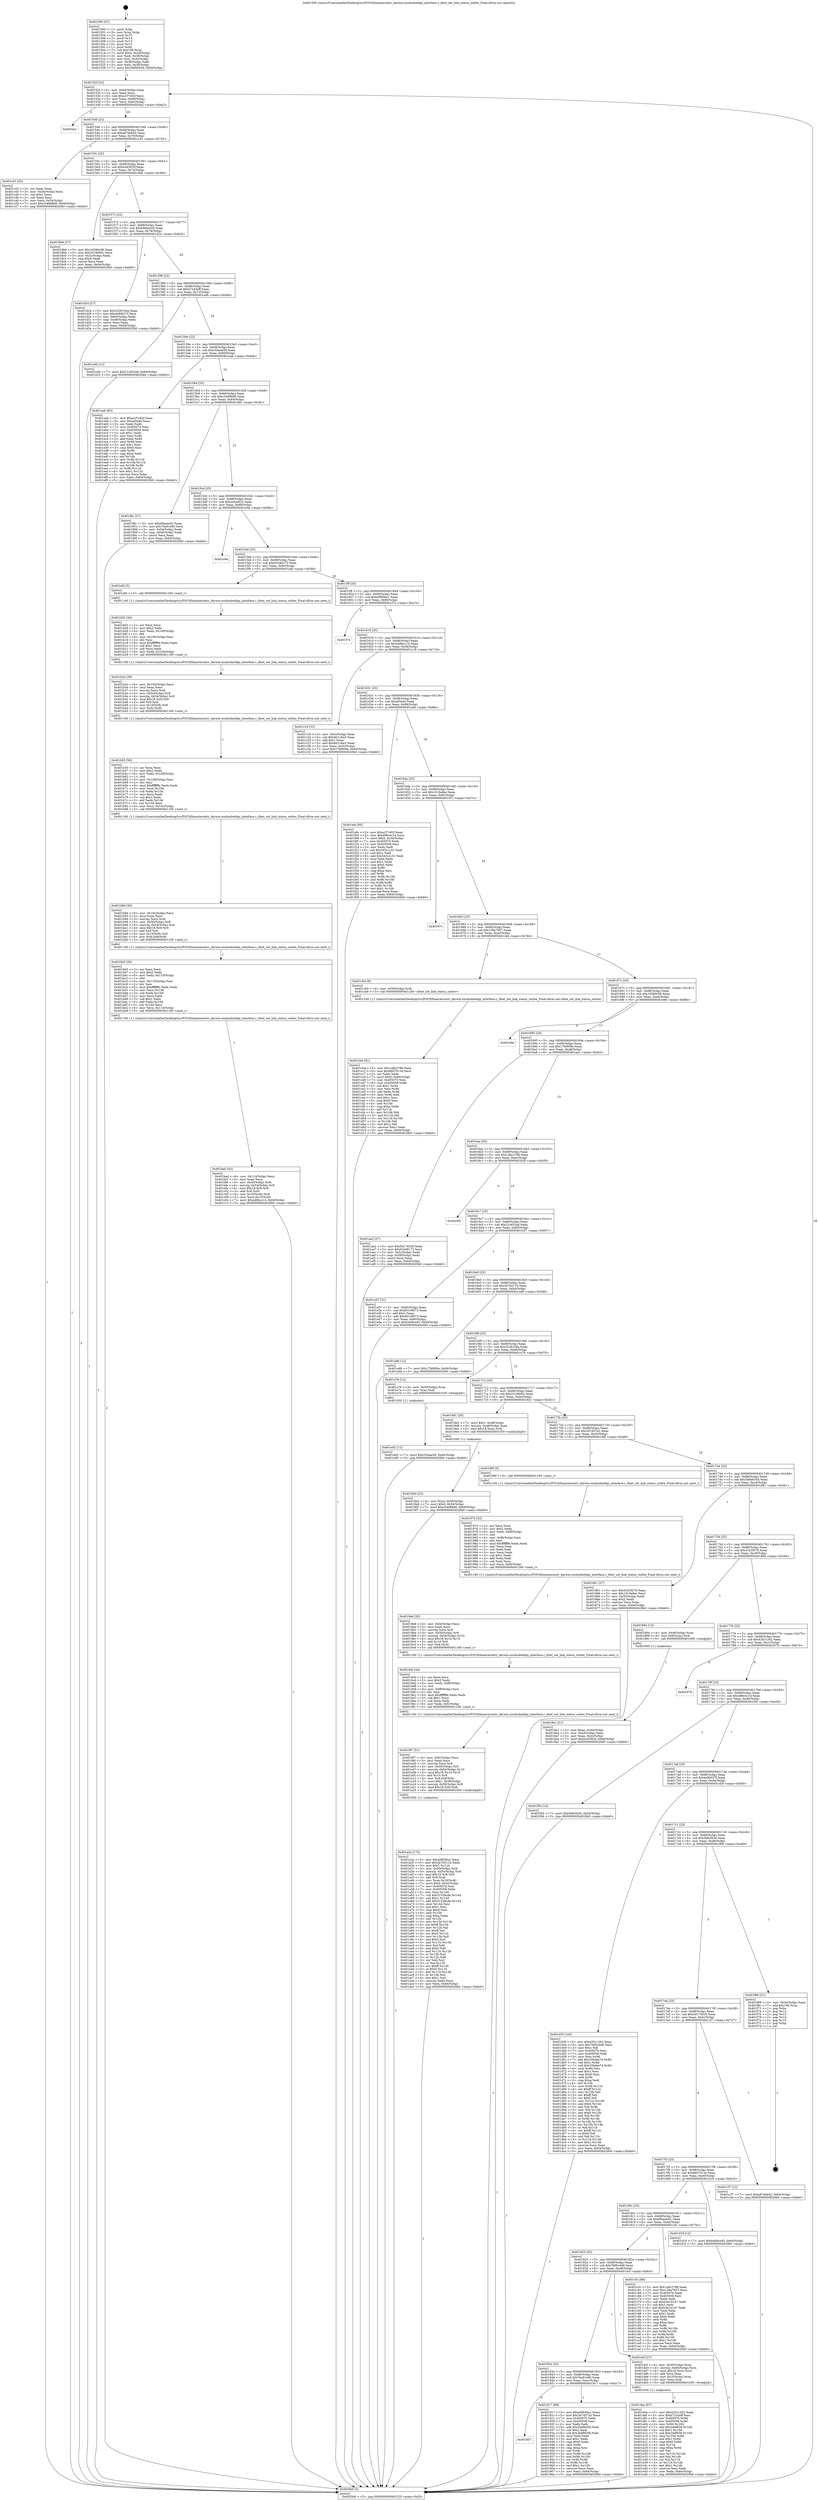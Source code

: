 digraph "0x401500" {
  label = "0x401500 (/mnt/c/Users/mathe/Desktop/tcc/POCII/binaries/extr_darwin-xnubsdnetkpi_interface.c_ifnet_set_link_status_outbw_Final-ollvm.out::main(0))"
  labelloc = "t"
  node[shape=record]

  Entry [label="",width=0.3,height=0.3,shape=circle,fillcolor=black,style=filled]
  "0x40152f" [label="{
     0x40152f [23]\l
     | [instrs]\l
     &nbsp;&nbsp;0x40152f \<+3\>: mov -0x64(%rbp),%eax\l
     &nbsp;&nbsp;0x401532 \<+2\>: mov %eax,%ecx\l
     &nbsp;&nbsp;0x401534 \<+6\>: sub $0xa1f7c92f,%ecx\l
     &nbsp;&nbsp;0x40153a \<+3\>: mov %eax,-0x68(%rbp)\l
     &nbsp;&nbsp;0x40153d \<+3\>: mov %ecx,-0x6c(%rbp)\l
     &nbsp;&nbsp;0x401540 \<+6\>: je 00000000004020a2 \<main+0xba2\>\l
  }"]
  "0x4020a2" [label="{
     0x4020a2\l
  }", style=dashed]
  "0x401546" [label="{
     0x401546 [22]\l
     | [instrs]\l
     &nbsp;&nbsp;0x401546 \<+5\>: jmp 000000000040154b \<main+0x4b\>\l
     &nbsp;&nbsp;0x40154b \<+3\>: mov -0x68(%rbp),%eax\l
     &nbsp;&nbsp;0x40154e \<+5\>: sub $0xa87ebb42,%eax\l
     &nbsp;&nbsp;0x401553 \<+3\>: mov %eax,-0x70(%rbp)\l
     &nbsp;&nbsp;0x401556 \<+6\>: je 0000000000401c43 \<main+0x743\>\l
  }"]
  Exit [label="",width=0.3,height=0.3,shape=circle,fillcolor=black,style=filled,peripheries=2]
  "0x401c43" [label="{
     0x401c43 [25]\l
     | [instrs]\l
     &nbsp;&nbsp;0x401c43 \<+2\>: xor %eax,%eax\l
     &nbsp;&nbsp;0x401c45 \<+3\>: mov -0x54(%rbp),%ecx\l
     &nbsp;&nbsp;0x401c48 \<+3\>: sub $0x1,%eax\l
     &nbsp;&nbsp;0x401c4b \<+2\>: sub %eax,%ecx\l
     &nbsp;&nbsp;0x401c4d \<+3\>: mov %ecx,-0x54(%rbp)\l
     &nbsp;&nbsp;0x401c50 \<+7\>: movl $0xc54688d9,-0x64(%rbp)\l
     &nbsp;&nbsp;0x401c57 \<+5\>: jmp 00000000004020b0 \<main+0xbb0\>\l
  }"]
  "0x40155c" [label="{
     0x40155c [22]\l
     | [instrs]\l
     &nbsp;&nbsp;0x40155c \<+5\>: jmp 0000000000401561 \<main+0x61\>\l
     &nbsp;&nbsp;0x401561 \<+3\>: mov -0x68(%rbp),%eax\l
     &nbsp;&nbsp;0x401564 \<+5\>: sub $0xb3d3f52f,%eax\l
     &nbsp;&nbsp;0x401569 \<+3\>: mov %eax,-0x74(%rbp)\l
     &nbsp;&nbsp;0x40156c \<+6\>: je 00000000004018b6 \<main+0x3b6\>\l
  }"]
  "0x401e82" [label="{
     0x401e82 [12]\l
     | [instrs]\l
     &nbsp;&nbsp;0x401e82 \<+7\>: movl $0xc53eae59,-0x64(%rbp)\l
     &nbsp;&nbsp;0x401e89 \<+5\>: jmp 00000000004020b0 \<main+0xbb0\>\l
  }"]
  "0x4018b6" [label="{
     0x4018b6 [27]\l
     | [instrs]\l
     &nbsp;&nbsp;0x4018b6 \<+5\>: mov $0x16590c08,%eax\l
     &nbsp;&nbsp;0x4018bb \<+5\>: mov $0x3318605c,%ecx\l
     &nbsp;&nbsp;0x4018c0 \<+3\>: mov -0x2c(%rbp),%edx\l
     &nbsp;&nbsp;0x4018c3 \<+3\>: cmp $0x0,%edx\l
     &nbsp;&nbsp;0x4018c6 \<+3\>: cmove %ecx,%eax\l
     &nbsp;&nbsp;0x4018c9 \<+3\>: mov %eax,-0x64(%rbp)\l
     &nbsp;&nbsp;0x4018cc \<+5\>: jmp 00000000004020b0 \<main+0xbb0\>\l
  }"]
  "0x401572" [label="{
     0x401572 [22]\l
     | [instrs]\l
     &nbsp;&nbsp;0x401572 \<+5\>: jmp 0000000000401577 \<main+0x77\>\l
     &nbsp;&nbsp;0x401577 \<+3\>: mov -0x68(%rbp),%eax\l
     &nbsp;&nbsp;0x40157a \<+5\>: sub $0xb4b9ce45,%eax\l
     &nbsp;&nbsp;0x40157f \<+3\>: mov %eax,-0x78(%rbp)\l
     &nbsp;&nbsp;0x401582 \<+6\>: je 0000000000401d24 \<main+0x824\>\l
  }"]
  "0x401dea" [label="{
     0x401dea [97]\l
     | [instrs]\l
     &nbsp;&nbsp;0x401dea \<+5\>: mov $0x435c1262,%edx\l
     &nbsp;&nbsp;0x401def \<+5\>: mov $0xb7243eff,%esi\l
     &nbsp;&nbsp;0x401df4 \<+8\>: mov 0x405070,%r8d\l
     &nbsp;&nbsp;0x401dfc \<+8\>: mov 0x405058,%r9d\l
     &nbsp;&nbsp;0x401e04 \<+3\>: mov %r8d,%r10d\l
     &nbsp;&nbsp;0x401e07 \<+7\>: add $0x2def938,%r10d\l
     &nbsp;&nbsp;0x401e0e \<+4\>: sub $0x1,%r10d\l
     &nbsp;&nbsp;0x401e12 \<+7\>: sub $0x2def938,%r10d\l
     &nbsp;&nbsp;0x401e19 \<+4\>: imul %r10d,%r8d\l
     &nbsp;&nbsp;0x401e1d \<+4\>: and $0x1,%r8d\l
     &nbsp;&nbsp;0x401e21 \<+4\>: cmp $0x0,%r8d\l
     &nbsp;&nbsp;0x401e25 \<+4\>: sete %r11b\l
     &nbsp;&nbsp;0x401e29 \<+4\>: cmp $0xa,%r9d\l
     &nbsp;&nbsp;0x401e2d \<+3\>: setl %bl\l
     &nbsp;&nbsp;0x401e30 \<+3\>: mov %r11b,%r14b\l
     &nbsp;&nbsp;0x401e33 \<+3\>: and %bl,%r14b\l
     &nbsp;&nbsp;0x401e36 \<+3\>: xor %bl,%r11b\l
     &nbsp;&nbsp;0x401e39 \<+3\>: or %r11b,%r14b\l
     &nbsp;&nbsp;0x401e3c \<+4\>: test $0x1,%r14b\l
     &nbsp;&nbsp;0x401e40 \<+3\>: cmovne %esi,%edx\l
     &nbsp;&nbsp;0x401e43 \<+3\>: mov %edx,-0x64(%rbp)\l
     &nbsp;&nbsp;0x401e46 \<+5\>: jmp 00000000004020b0 \<main+0xbb0\>\l
  }"]
  "0x401d24" [label="{
     0x401d24 [27]\l
     | [instrs]\l
     &nbsp;&nbsp;0x401d24 \<+5\>: mov $0x3228104a,%eax\l
     &nbsp;&nbsp;0x401d29 \<+5\>: mov $0x4e90027f,%ecx\l
     &nbsp;&nbsp;0x401d2e \<+3\>: mov -0x60(%rbp),%edx\l
     &nbsp;&nbsp;0x401d31 \<+3\>: cmp -0x48(%rbp),%edx\l
     &nbsp;&nbsp;0x401d34 \<+3\>: cmovl %ecx,%eax\l
     &nbsp;&nbsp;0x401d37 \<+3\>: mov %eax,-0x64(%rbp)\l
     &nbsp;&nbsp;0x401d3a \<+5\>: jmp 00000000004020b0 \<main+0xbb0\>\l
  }"]
  "0x401588" [label="{
     0x401588 [22]\l
     | [instrs]\l
     &nbsp;&nbsp;0x401588 \<+5\>: jmp 000000000040158d \<main+0x8d\>\l
     &nbsp;&nbsp;0x40158d \<+3\>: mov -0x68(%rbp),%eax\l
     &nbsp;&nbsp;0x401590 \<+5\>: sub $0xb7243eff,%eax\l
     &nbsp;&nbsp;0x401595 \<+3\>: mov %eax,-0x7c(%rbp)\l
     &nbsp;&nbsp;0x401598 \<+6\>: je 0000000000401e4b \<main+0x94b\>\l
  }"]
  "0x401cbd" [label="{
     0x401cbd [91]\l
     | [instrs]\l
     &nbsp;&nbsp;0x401cbd \<+5\>: mov $0x1a8c2788,%eax\l
     &nbsp;&nbsp;0x401cc2 \<+5\>: mov $0x6607013e,%ecx\l
     &nbsp;&nbsp;0x401cc7 \<+2\>: xor %edx,%edx\l
     &nbsp;&nbsp;0x401cc9 \<+7\>: movl $0x0,-0x60(%rbp)\l
     &nbsp;&nbsp;0x401cd0 \<+7\>: mov 0x405070,%esi\l
     &nbsp;&nbsp;0x401cd7 \<+8\>: mov 0x405058,%r8d\l
     &nbsp;&nbsp;0x401cdf \<+3\>: sub $0x1,%edx\l
     &nbsp;&nbsp;0x401ce2 \<+3\>: mov %esi,%r9d\l
     &nbsp;&nbsp;0x401ce5 \<+3\>: add %edx,%r9d\l
     &nbsp;&nbsp;0x401ce8 \<+4\>: imul %r9d,%esi\l
     &nbsp;&nbsp;0x401cec \<+3\>: and $0x1,%esi\l
     &nbsp;&nbsp;0x401cef \<+3\>: cmp $0x0,%esi\l
     &nbsp;&nbsp;0x401cf2 \<+4\>: sete %r10b\l
     &nbsp;&nbsp;0x401cf6 \<+4\>: cmp $0xa,%r8d\l
     &nbsp;&nbsp;0x401cfa \<+4\>: setl %r11b\l
     &nbsp;&nbsp;0x401cfe \<+3\>: mov %r10b,%bl\l
     &nbsp;&nbsp;0x401d01 \<+3\>: and %r11b,%bl\l
     &nbsp;&nbsp;0x401d04 \<+3\>: xor %r11b,%r10b\l
     &nbsp;&nbsp;0x401d07 \<+3\>: or %r10b,%bl\l
     &nbsp;&nbsp;0x401d0a \<+3\>: test $0x1,%bl\l
     &nbsp;&nbsp;0x401d0d \<+3\>: cmovne %ecx,%eax\l
     &nbsp;&nbsp;0x401d10 \<+3\>: mov %eax,-0x64(%rbp)\l
     &nbsp;&nbsp;0x401d13 \<+5\>: jmp 00000000004020b0 \<main+0xbb0\>\l
  }"]
  "0x401e4b" [label="{
     0x401e4b [12]\l
     | [instrs]\l
     &nbsp;&nbsp;0x401e4b \<+7\>: movl $0x21c652ad,-0x64(%rbp)\l
     &nbsp;&nbsp;0x401e52 \<+5\>: jmp 00000000004020b0 \<main+0xbb0\>\l
  }"]
  "0x40159e" [label="{
     0x40159e [22]\l
     | [instrs]\l
     &nbsp;&nbsp;0x40159e \<+5\>: jmp 00000000004015a3 \<main+0xa3\>\l
     &nbsp;&nbsp;0x4015a3 \<+3\>: mov -0x68(%rbp),%eax\l
     &nbsp;&nbsp;0x4015a6 \<+5\>: sub $0xc53eae59,%eax\l
     &nbsp;&nbsp;0x4015ab \<+3\>: mov %eax,-0x80(%rbp)\l
     &nbsp;&nbsp;0x4015ae \<+6\>: je 0000000000401eab \<main+0x9ab\>\l
  }"]
  "0x401bed" [label="{
     0x401bed [43]\l
     | [instrs]\l
     &nbsp;&nbsp;0x401bed \<+6\>: mov -0x114(%rbp),%ecx\l
     &nbsp;&nbsp;0x401bf3 \<+3\>: imul %eax,%ecx\l
     &nbsp;&nbsp;0x401bf6 \<+4\>: mov -0x50(%rbp),%rdi\l
     &nbsp;&nbsp;0x401bfa \<+4\>: movslq -0x54(%rbp),%r8\l
     &nbsp;&nbsp;0x401bfe \<+4\>: imul $0x18,%r8,%r8\l
     &nbsp;&nbsp;0x401c02 \<+3\>: add %r8,%rdi\l
     &nbsp;&nbsp;0x401c05 \<+4\>: mov 0x10(%rdi),%rdi\l
     &nbsp;&nbsp;0x401c09 \<+3\>: mov %ecx,0x10(%rdi)\l
     &nbsp;&nbsp;0x401c0c \<+7\>: movl $0xe48bcc14,-0x64(%rbp)\l
     &nbsp;&nbsp;0x401c13 \<+5\>: jmp 00000000004020b0 \<main+0xbb0\>\l
  }"]
  "0x401eab" [label="{
     0x401eab [83]\l
     | [instrs]\l
     &nbsp;&nbsp;0x401eab \<+5\>: mov $0xa1f7c92f,%eax\l
     &nbsp;&nbsp;0x401eb0 \<+5\>: mov $0xaf3a4d,%ecx\l
     &nbsp;&nbsp;0x401eb5 \<+2\>: xor %edx,%edx\l
     &nbsp;&nbsp;0x401eb7 \<+7\>: mov 0x405070,%esi\l
     &nbsp;&nbsp;0x401ebe \<+7\>: mov 0x405058,%edi\l
     &nbsp;&nbsp;0x401ec5 \<+3\>: sub $0x1,%edx\l
     &nbsp;&nbsp;0x401ec8 \<+3\>: mov %esi,%r8d\l
     &nbsp;&nbsp;0x401ecb \<+3\>: add %edx,%r8d\l
     &nbsp;&nbsp;0x401ece \<+4\>: imul %r8d,%esi\l
     &nbsp;&nbsp;0x401ed2 \<+3\>: and $0x1,%esi\l
     &nbsp;&nbsp;0x401ed5 \<+3\>: cmp $0x0,%esi\l
     &nbsp;&nbsp;0x401ed8 \<+4\>: sete %r9b\l
     &nbsp;&nbsp;0x401edc \<+3\>: cmp $0xa,%edi\l
     &nbsp;&nbsp;0x401edf \<+4\>: setl %r10b\l
     &nbsp;&nbsp;0x401ee3 \<+3\>: mov %r9b,%r11b\l
     &nbsp;&nbsp;0x401ee6 \<+3\>: and %r10b,%r11b\l
     &nbsp;&nbsp;0x401ee9 \<+3\>: xor %r10b,%r9b\l
     &nbsp;&nbsp;0x401eec \<+3\>: or %r9b,%r11b\l
     &nbsp;&nbsp;0x401eef \<+4\>: test $0x1,%r11b\l
     &nbsp;&nbsp;0x401ef3 \<+3\>: cmovne %ecx,%eax\l
     &nbsp;&nbsp;0x401ef6 \<+3\>: mov %eax,-0x64(%rbp)\l
     &nbsp;&nbsp;0x401ef9 \<+5\>: jmp 00000000004020b0 \<main+0xbb0\>\l
  }"]
  "0x4015b4" [label="{
     0x4015b4 [25]\l
     | [instrs]\l
     &nbsp;&nbsp;0x4015b4 \<+5\>: jmp 00000000004015b9 \<main+0xb9\>\l
     &nbsp;&nbsp;0x4015b9 \<+3\>: mov -0x68(%rbp),%eax\l
     &nbsp;&nbsp;0x4015bc \<+5\>: sub $0xc54688d9,%eax\l
     &nbsp;&nbsp;0x4015c1 \<+6\>: mov %eax,-0x84(%rbp)\l
     &nbsp;&nbsp;0x4015c7 \<+6\>: je 00000000004018fc \<main+0x3fc\>\l
  }"]
  "0x401bb5" [label="{
     0x401bb5 [56]\l
     | [instrs]\l
     &nbsp;&nbsp;0x401bb5 \<+2\>: xor %ecx,%ecx\l
     &nbsp;&nbsp;0x401bb7 \<+5\>: mov $0x2,%edx\l
     &nbsp;&nbsp;0x401bbc \<+6\>: mov %edx,-0x110(%rbp)\l
     &nbsp;&nbsp;0x401bc2 \<+1\>: cltd\l
     &nbsp;&nbsp;0x401bc3 \<+6\>: mov -0x110(%rbp),%esi\l
     &nbsp;&nbsp;0x401bc9 \<+2\>: idiv %esi\l
     &nbsp;&nbsp;0x401bcb \<+6\>: imul $0xfffffffe,%edx,%edx\l
     &nbsp;&nbsp;0x401bd1 \<+3\>: mov %ecx,%r10d\l
     &nbsp;&nbsp;0x401bd4 \<+3\>: sub %edx,%r10d\l
     &nbsp;&nbsp;0x401bd7 \<+2\>: mov %ecx,%edx\l
     &nbsp;&nbsp;0x401bd9 \<+3\>: sub $0x1,%edx\l
     &nbsp;&nbsp;0x401bdc \<+3\>: add %edx,%r10d\l
     &nbsp;&nbsp;0x401bdf \<+3\>: sub %r10d,%ecx\l
     &nbsp;&nbsp;0x401be2 \<+6\>: mov %ecx,-0x114(%rbp)\l
     &nbsp;&nbsp;0x401be8 \<+5\>: call 0000000000401160 \<next_i\>\l
     | [calls]\l
     &nbsp;&nbsp;0x401160 \{1\} (/mnt/c/Users/mathe/Desktop/tcc/POCII/binaries/extr_darwin-xnubsdnetkpi_interface.c_ifnet_set_link_status_outbw_Final-ollvm.out::next_i)\l
  }"]
  "0x4018fc" [label="{
     0x4018fc [27]\l
     | [instrs]\l
     &nbsp;&nbsp;0x4018fc \<+5\>: mov $0x69aa4c91,%eax\l
     &nbsp;&nbsp;0x401901 \<+5\>: mov $0x7ba91e90,%ecx\l
     &nbsp;&nbsp;0x401906 \<+3\>: mov -0x54(%rbp),%edx\l
     &nbsp;&nbsp;0x401909 \<+3\>: cmp -0x48(%rbp),%edx\l
     &nbsp;&nbsp;0x40190c \<+3\>: cmovl %ecx,%eax\l
     &nbsp;&nbsp;0x40190f \<+3\>: mov %eax,-0x64(%rbp)\l
     &nbsp;&nbsp;0x401912 \<+5\>: jmp 00000000004020b0 \<main+0xbb0\>\l
  }"]
  "0x4015cd" [label="{
     0x4015cd [25]\l
     | [instrs]\l
     &nbsp;&nbsp;0x4015cd \<+5\>: jmp 00000000004015d2 \<main+0xd2\>\l
     &nbsp;&nbsp;0x4015d2 \<+3\>: mov -0x68(%rbp),%eax\l
     &nbsp;&nbsp;0x4015d5 \<+5\>: sub $0xce3ac822,%eax\l
     &nbsp;&nbsp;0x4015da \<+6\>: mov %eax,-0x88(%rbp)\l
     &nbsp;&nbsp;0x4015e0 \<+6\>: je 0000000000401e9a \<main+0x99a\>\l
  }"]
  "0x401b8d" [label="{
     0x401b8d [40]\l
     | [instrs]\l
     &nbsp;&nbsp;0x401b8d \<+6\>: mov -0x10c(%rbp),%ecx\l
     &nbsp;&nbsp;0x401b93 \<+3\>: imul %eax,%ecx\l
     &nbsp;&nbsp;0x401b96 \<+3\>: movslq %ecx,%rdi\l
     &nbsp;&nbsp;0x401b99 \<+4\>: mov -0x50(%rbp),%r8\l
     &nbsp;&nbsp;0x401b9d \<+4\>: movslq -0x54(%rbp),%r9\l
     &nbsp;&nbsp;0x401ba1 \<+4\>: imul $0x18,%r9,%r9\l
     &nbsp;&nbsp;0x401ba5 \<+3\>: add %r9,%r8\l
     &nbsp;&nbsp;0x401ba8 \<+4\>: mov 0x10(%r8),%r8\l
     &nbsp;&nbsp;0x401bac \<+4\>: mov %rdi,0x8(%r8)\l
     &nbsp;&nbsp;0x401bb0 \<+5\>: call 0000000000401160 \<next_i\>\l
     | [calls]\l
     &nbsp;&nbsp;0x401160 \{1\} (/mnt/c/Users/mathe/Desktop/tcc/POCII/binaries/extr_darwin-xnubsdnetkpi_interface.c_ifnet_set_link_status_outbw_Final-ollvm.out::next_i)\l
  }"]
  "0x401e9a" [label="{
     0x401e9a\l
  }", style=dashed]
  "0x4015e6" [label="{
     0x4015e6 [25]\l
     | [instrs]\l
     &nbsp;&nbsp;0x4015e6 \<+5\>: jmp 00000000004015eb \<main+0xeb\>\l
     &nbsp;&nbsp;0x4015eb \<+3\>: mov -0x68(%rbp),%eax\l
     &nbsp;&nbsp;0x4015ee \<+5\>: sub $0xd1b48173,%eax\l
     &nbsp;&nbsp;0x4015f3 \<+6\>: mov %eax,-0x8c(%rbp)\l
     &nbsp;&nbsp;0x4015f9 \<+6\>: je 0000000000401afd \<main+0x5fd\>\l
  }"]
  "0x401b55" [label="{
     0x401b55 [56]\l
     | [instrs]\l
     &nbsp;&nbsp;0x401b55 \<+2\>: xor %ecx,%ecx\l
     &nbsp;&nbsp;0x401b57 \<+5\>: mov $0x2,%edx\l
     &nbsp;&nbsp;0x401b5c \<+6\>: mov %edx,-0x108(%rbp)\l
     &nbsp;&nbsp;0x401b62 \<+1\>: cltd\l
     &nbsp;&nbsp;0x401b63 \<+6\>: mov -0x108(%rbp),%esi\l
     &nbsp;&nbsp;0x401b69 \<+2\>: idiv %esi\l
     &nbsp;&nbsp;0x401b6b \<+6\>: imul $0xfffffffe,%edx,%edx\l
     &nbsp;&nbsp;0x401b71 \<+3\>: mov %ecx,%r10d\l
     &nbsp;&nbsp;0x401b74 \<+3\>: sub %edx,%r10d\l
     &nbsp;&nbsp;0x401b77 \<+2\>: mov %ecx,%edx\l
     &nbsp;&nbsp;0x401b79 \<+3\>: sub $0x1,%edx\l
     &nbsp;&nbsp;0x401b7c \<+3\>: add %edx,%r10d\l
     &nbsp;&nbsp;0x401b7f \<+3\>: sub %r10d,%ecx\l
     &nbsp;&nbsp;0x401b82 \<+6\>: mov %ecx,-0x10c(%rbp)\l
     &nbsp;&nbsp;0x401b88 \<+5\>: call 0000000000401160 \<next_i\>\l
     | [calls]\l
     &nbsp;&nbsp;0x401160 \{1\} (/mnt/c/Users/mathe/Desktop/tcc/POCII/binaries/extr_darwin-xnubsdnetkpi_interface.c_ifnet_set_link_status_outbw_Final-ollvm.out::next_i)\l
  }"]
  "0x401afd" [label="{
     0x401afd [5]\l
     | [instrs]\l
     &nbsp;&nbsp;0x401afd \<+5\>: call 0000000000401160 \<next_i\>\l
     | [calls]\l
     &nbsp;&nbsp;0x401160 \{1\} (/mnt/c/Users/mathe/Desktop/tcc/POCII/binaries/extr_darwin-xnubsdnetkpi_interface.c_ifnet_set_link_status_outbw_Final-ollvm.out::next_i)\l
  }"]
  "0x4015ff" [label="{
     0x4015ff [25]\l
     | [instrs]\l
     &nbsp;&nbsp;0x4015ff \<+5\>: jmp 0000000000401604 \<main+0x104\>\l
     &nbsp;&nbsp;0x401604 \<+3\>: mov -0x68(%rbp),%eax\l
     &nbsp;&nbsp;0x401607 \<+5\>: sub $0xe0f656a1,%eax\l
     &nbsp;&nbsp;0x40160c \<+6\>: mov %eax,-0x90(%rbp)\l
     &nbsp;&nbsp;0x401612 \<+6\>: je 0000000000401f7e \<main+0xa7e\>\l
  }"]
  "0x401b2e" [label="{
     0x401b2e [39]\l
     | [instrs]\l
     &nbsp;&nbsp;0x401b2e \<+6\>: mov -0x104(%rbp),%ecx\l
     &nbsp;&nbsp;0x401b34 \<+3\>: imul %eax,%ecx\l
     &nbsp;&nbsp;0x401b37 \<+3\>: movslq %ecx,%rdi\l
     &nbsp;&nbsp;0x401b3a \<+4\>: mov -0x50(%rbp),%r8\l
     &nbsp;&nbsp;0x401b3e \<+4\>: movslq -0x54(%rbp),%r9\l
     &nbsp;&nbsp;0x401b42 \<+4\>: imul $0x18,%r9,%r9\l
     &nbsp;&nbsp;0x401b46 \<+3\>: add %r9,%r8\l
     &nbsp;&nbsp;0x401b49 \<+4\>: mov 0x10(%r8),%r8\l
     &nbsp;&nbsp;0x401b4d \<+3\>: mov %rdi,(%r8)\l
     &nbsp;&nbsp;0x401b50 \<+5\>: call 0000000000401160 \<next_i\>\l
     | [calls]\l
     &nbsp;&nbsp;0x401160 \{1\} (/mnt/c/Users/mathe/Desktop/tcc/POCII/binaries/extr_darwin-xnubsdnetkpi_interface.c_ifnet_set_link_status_outbw_Final-ollvm.out::next_i)\l
  }"]
  "0x401f7e" [label="{
     0x401f7e\l
  }", style=dashed]
  "0x401618" [label="{
     0x401618 [25]\l
     | [instrs]\l
     &nbsp;&nbsp;0x401618 \<+5\>: jmp 000000000040161d \<main+0x11d\>\l
     &nbsp;&nbsp;0x40161d \<+3\>: mov -0x68(%rbp),%eax\l
     &nbsp;&nbsp;0x401620 \<+5\>: sub $0xe48bcc14,%eax\l
     &nbsp;&nbsp;0x401625 \<+6\>: mov %eax,-0x94(%rbp)\l
     &nbsp;&nbsp;0x40162b \<+6\>: je 0000000000401c18 \<main+0x718\>\l
  }"]
  "0x401b02" [label="{
     0x401b02 [44]\l
     | [instrs]\l
     &nbsp;&nbsp;0x401b02 \<+2\>: xor %ecx,%ecx\l
     &nbsp;&nbsp;0x401b04 \<+5\>: mov $0x2,%edx\l
     &nbsp;&nbsp;0x401b09 \<+6\>: mov %edx,-0x100(%rbp)\l
     &nbsp;&nbsp;0x401b0f \<+1\>: cltd\l
     &nbsp;&nbsp;0x401b10 \<+6\>: mov -0x100(%rbp),%esi\l
     &nbsp;&nbsp;0x401b16 \<+2\>: idiv %esi\l
     &nbsp;&nbsp;0x401b18 \<+6\>: imul $0xfffffffe,%edx,%edx\l
     &nbsp;&nbsp;0x401b1e \<+3\>: sub $0x1,%ecx\l
     &nbsp;&nbsp;0x401b21 \<+2\>: sub %ecx,%edx\l
     &nbsp;&nbsp;0x401b23 \<+6\>: mov %edx,-0x104(%rbp)\l
     &nbsp;&nbsp;0x401b29 \<+5\>: call 0000000000401160 \<next_i\>\l
     | [calls]\l
     &nbsp;&nbsp;0x401160 \{1\} (/mnt/c/Users/mathe/Desktop/tcc/POCII/binaries/extr_darwin-xnubsdnetkpi_interface.c_ifnet_set_link_status_outbw_Final-ollvm.out::next_i)\l
  }"]
  "0x401c18" [label="{
     0x401c18 [31]\l
     | [instrs]\l
     &nbsp;&nbsp;0x401c18 \<+3\>: mov -0x5c(%rbp),%eax\l
     &nbsp;&nbsp;0x401c1b \<+5\>: sub $0xbfc1c6a3,%eax\l
     &nbsp;&nbsp;0x401c20 \<+3\>: add $0x1,%eax\l
     &nbsp;&nbsp;0x401c23 \<+5\>: add $0xbfc1c6a3,%eax\l
     &nbsp;&nbsp;0x401c28 \<+3\>: mov %eax,-0x5c(%rbp)\l
     &nbsp;&nbsp;0x401c2b \<+7\>: movl $0x17fd909e,-0x64(%rbp)\l
     &nbsp;&nbsp;0x401c32 \<+5\>: jmp 00000000004020b0 \<main+0xbb0\>\l
  }"]
  "0x401631" [label="{
     0x401631 [25]\l
     | [instrs]\l
     &nbsp;&nbsp;0x401631 \<+5\>: jmp 0000000000401636 \<main+0x136\>\l
     &nbsp;&nbsp;0x401636 \<+3\>: mov -0x68(%rbp),%eax\l
     &nbsp;&nbsp;0x401639 \<+5\>: sub $0xaf3a4d,%eax\l
     &nbsp;&nbsp;0x40163e \<+6\>: mov %eax,-0x98(%rbp)\l
     &nbsp;&nbsp;0x401644 \<+6\>: je 0000000000401efe \<main+0x9fe\>\l
  }"]
  "0x401a2a" [label="{
     0x401a2a [172]\l
     | [instrs]\l
     &nbsp;&nbsp;0x401a2a \<+5\>: mov $0xe0f656a1,%ecx\l
     &nbsp;&nbsp;0x401a2f \<+5\>: mov $0x2b7b511b,%edx\l
     &nbsp;&nbsp;0x401a34 \<+3\>: mov $0x1,%r11b\l
     &nbsp;&nbsp;0x401a37 \<+4\>: mov -0x50(%rbp),%rdi\l
     &nbsp;&nbsp;0x401a3b \<+4\>: movslq -0x54(%rbp),%r8\l
     &nbsp;&nbsp;0x401a3f \<+4\>: imul $0x18,%r8,%r8\l
     &nbsp;&nbsp;0x401a43 \<+3\>: add %r8,%rdi\l
     &nbsp;&nbsp;0x401a46 \<+4\>: mov %rax,0x10(%rdi)\l
     &nbsp;&nbsp;0x401a4a \<+7\>: movl $0x0,-0x5c(%rbp)\l
     &nbsp;&nbsp;0x401a51 \<+7\>: mov 0x405070,%esi\l
     &nbsp;&nbsp;0x401a58 \<+7\>: mov 0x405058,%ebx\l
     &nbsp;&nbsp;0x401a5f \<+3\>: mov %esi,%r14d\l
     &nbsp;&nbsp;0x401a62 \<+7\>: sub $0x31528cde,%r14d\l
     &nbsp;&nbsp;0x401a69 \<+4\>: sub $0x1,%r14d\l
     &nbsp;&nbsp;0x401a6d \<+7\>: add $0x31528cde,%r14d\l
     &nbsp;&nbsp;0x401a74 \<+4\>: imul %r14d,%esi\l
     &nbsp;&nbsp;0x401a78 \<+3\>: and $0x1,%esi\l
     &nbsp;&nbsp;0x401a7b \<+3\>: cmp $0x0,%esi\l
     &nbsp;&nbsp;0x401a7e \<+4\>: sete %r15b\l
     &nbsp;&nbsp;0x401a82 \<+3\>: cmp $0xa,%ebx\l
     &nbsp;&nbsp;0x401a85 \<+4\>: setl %r12b\l
     &nbsp;&nbsp;0x401a89 \<+3\>: mov %r15b,%r13b\l
     &nbsp;&nbsp;0x401a8c \<+4\>: xor $0xff,%r13b\l
     &nbsp;&nbsp;0x401a90 \<+3\>: mov %r12b,%al\l
     &nbsp;&nbsp;0x401a93 \<+2\>: xor $0xff,%al\l
     &nbsp;&nbsp;0x401a95 \<+4\>: xor $0x0,%r11b\l
     &nbsp;&nbsp;0x401a99 \<+3\>: mov %r13b,%sil\l
     &nbsp;&nbsp;0x401a9c \<+4\>: and $0x0,%sil\l
     &nbsp;&nbsp;0x401aa0 \<+3\>: and %r11b,%r15b\l
     &nbsp;&nbsp;0x401aa3 \<+3\>: mov %al,%dil\l
     &nbsp;&nbsp;0x401aa6 \<+4\>: and $0x0,%dil\l
     &nbsp;&nbsp;0x401aaa \<+3\>: and %r11b,%r12b\l
     &nbsp;&nbsp;0x401aad \<+3\>: or %r15b,%sil\l
     &nbsp;&nbsp;0x401ab0 \<+3\>: or %r12b,%dil\l
     &nbsp;&nbsp;0x401ab3 \<+3\>: xor %dil,%sil\l
     &nbsp;&nbsp;0x401ab6 \<+3\>: or %al,%r13b\l
     &nbsp;&nbsp;0x401ab9 \<+4\>: xor $0xff,%r13b\l
     &nbsp;&nbsp;0x401abd \<+4\>: or $0x0,%r11b\l
     &nbsp;&nbsp;0x401ac1 \<+3\>: and %r11b,%r13b\l
     &nbsp;&nbsp;0x401ac4 \<+3\>: or %r13b,%sil\l
     &nbsp;&nbsp;0x401ac7 \<+4\>: test $0x1,%sil\l
     &nbsp;&nbsp;0x401acb \<+3\>: cmovne %edx,%ecx\l
     &nbsp;&nbsp;0x401ace \<+3\>: mov %ecx,-0x64(%rbp)\l
     &nbsp;&nbsp;0x401ad1 \<+5\>: jmp 00000000004020b0 \<main+0xbb0\>\l
  }"]
  "0x401efe" [label="{
     0x401efe [95]\l
     | [instrs]\l
     &nbsp;&nbsp;0x401efe \<+5\>: mov $0xa1f7c92f,%eax\l
     &nbsp;&nbsp;0x401f03 \<+5\>: mov $0x488c4c1d,%ecx\l
     &nbsp;&nbsp;0x401f08 \<+7\>: movl $0x0,-0x34(%rbp)\l
     &nbsp;&nbsp;0x401f0f \<+7\>: mov 0x405070,%edx\l
     &nbsp;&nbsp;0x401f16 \<+7\>: mov 0x405058,%esi\l
     &nbsp;&nbsp;0x401f1d \<+2\>: mov %edx,%edi\l
     &nbsp;&nbsp;0x401f1f \<+6\>: sub $0x543c1c31,%edi\l
     &nbsp;&nbsp;0x401f25 \<+3\>: sub $0x1,%edi\l
     &nbsp;&nbsp;0x401f28 \<+6\>: add $0x543c1c31,%edi\l
     &nbsp;&nbsp;0x401f2e \<+3\>: imul %edi,%edx\l
     &nbsp;&nbsp;0x401f31 \<+3\>: and $0x1,%edx\l
     &nbsp;&nbsp;0x401f34 \<+3\>: cmp $0x0,%edx\l
     &nbsp;&nbsp;0x401f37 \<+4\>: sete %r8b\l
     &nbsp;&nbsp;0x401f3b \<+3\>: cmp $0xa,%esi\l
     &nbsp;&nbsp;0x401f3e \<+4\>: setl %r9b\l
     &nbsp;&nbsp;0x401f42 \<+3\>: mov %r8b,%r10b\l
     &nbsp;&nbsp;0x401f45 \<+3\>: and %r9b,%r10b\l
     &nbsp;&nbsp;0x401f48 \<+3\>: xor %r9b,%r8b\l
     &nbsp;&nbsp;0x401f4b \<+3\>: or %r8b,%r10b\l
     &nbsp;&nbsp;0x401f4e \<+4\>: test $0x1,%r10b\l
     &nbsp;&nbsp;0x401f52 \<+3\>: cmovne %ecx,%eax\l
     &nbsp;&nbsp;0x401f55 \<+3\>: mov %eax,-0x64(%rbp)\l
     &nbsp;&nbsp;0x401f58 \<+5\>: jmp 00000000004020b0 \<main+0xbb0\>\l
  }"]
  "0x40164a" [label="{
     0x40164a [25]\l
     | [instrs]\l
     &nbsp;&nbsp;0x40164a \<+5\>: jmp 000000000040164f \<main+0x14f\>\l
     &nbsp;&nbsp;0x40164f \<+3\>: mov -0x68(%rbp),%eax\l
     &nbsp;&nbsp;0x401652 \<+5\>: sub $0x1019a8ac,%eax\l
     &nbsp;&nbsp;0x401657 \<+6\>: mov %eax,-0x9c(%rbp)\l
     &nbsp;&nbsp;0x40165d \<+6\>: je 000000000040187c \<main+0x37c\>\l
  }"]
  "0x4019f7" [label="{
     0x4019f7 [51]\l
     | [instrs]\l
     &nbsp;&nbsp;0x4019f7 \<+6\>: mov -0xfc(%rbp),%ecx\l
     &nbsp;&nbsp;0x4019fd \<+3\>: imul %eax,%ecx\l
     &nbsp;&nbsp;0x401a00 \<+3\>: movslq %ecx,%r8\l
     &nbsp;&nbsp;0x401a03 \<+4\>: mov -0x50(%rbp),%r9\l
     &nbsp;&nbsp;0x401a07 \<+4\>: movslq -0x54(%rbp),%r10\l
     &nbsp;&nbsp;0x401a0b \<+4\>: imul $0x18,%r10,%r10\l
     &nbsp;&nbsp;0x401a0f \<+3\>: add %r10,%r9\l
     &nbsp;&nbsp;0x401a12 \<+4\>: mov %r8,0x8(%r9)\l
     &nbsp;&nbsp;0x401a16 \<+7\>: movl $0x1,-0x58(%rbp)\l
     &nbsp;&nbsp;0x401a1d \<+4\>: movslq -0x58(%rbp),%r8\l
     &nbsp;&nbsp;0x401a21 \<+4\>: imul $0x18,%r8,%rdi\l
     &nbsp;&nbsp;0x401a25 \<+5\>: call 0000000000401050 \<malloc@plt\>\l
     | [calls]\l
     &nbsp;&nbsp;0x401050 \{1\} (unknown)\l
  }"]
  "0x40187c" [label="{
     0x40187c\l
  }", style=dashed]
  "0x401663" [label="{
     0x401663 [25]\l
     | [instrs]\l
     &nbsp;&nbsp;0x401663 \<+5\>: jmp 0000000000401668 \<main+0x168\>\l
     &nbsp;&nbsp;0x401668 \<+3\>: mov -0x68(%rbp),%eax\l
     &nbsp;&nbsp;0x40166b \<+5\>: sub $0x139a7607,%eax\l
     &nbsp;&nbsp;0x401670 \<+6\>: mov %eax,-0xa0(%rbp)\l
     &nbsp;&nbsp;0x401676 \<+6\>: je 0000000000401cb4 \<main+0x7b4\>\l
  }"]
  "0x4019cb" [label="{
     0x4019cb [44]\l
     | [instrs]\l
     &nbsp;&nbsp;0x4019cb \<+2\>: xor %ecx,%ecx\l
     &nbsp;&nbsp;0x4019cd \<+5\>: mov $0x2,%edx\l
     &nbsp;&nbsp;0x4019d2 \<+6\>: mov %edx,-0xf8(%rbp)\l
     &nbsp;&nbsp;0x4019d8 \<+1\>: cltd\l
     &nbsp;&nbsp;0x4019d9 \<+6\>: mov -0xf8(%rbp),%esi\l
     &nbsp;&nbsp;0x4019df \<+2\>: idiv %esi\l
     &nbsp;&nbsp;0x4019e1 \<+6\>: imul $0xfffffffe,%edx,%edx\l
     &nbsp;&nbsp;0x4019e7 \<+3\>: sub $0x1,%ecx\l
     &nbsp;&nbsp;0x4019ea \<+2\>: sub %ecx,%edx\l
     &nbsp;&nbsp;0x4019ec \<+6\>: mov %edx,-0xfc(%rbp)\l
     &nbsp;&nbsp;0x4019f2 \<+5\>: call 0000000000401160 \<next_i\>\l
     | [calls]\l
     &nbsp;&nbsp;0x401160 \{1\} (/mnt/c/Users/mathe/Desktop/tcc/POCII/binaries/extr_darwin-xnubsdnetkpi_interface.c_ifnet_set_link_status_outbw_Final-ollvm.out::next_i)\l
  }"]
  "0x401cb4" [label="{
     0x401cb4 [9]\l
     | [instrs]\l
     &nbsp;&nbsp;0x401cb4 \<+4\>: mov -0x50(%rbp),%rdi\l
     &nbsp;&nbsp;0x401cb8 \<+5\>: call 0000000000401240 \<ifnet_set_link_status_outbw\>\l
     | [calls]\l
     &nbsp;&nbsp;0x401240 \{1\} (/mnt/c/Users/mathe/Desktop/tcc/POCII/binaries/extr_darwin-xnubsdnetkpi_interface.c_ifnet_set_link_status_outbw_Final-ollvm.out::ifnet_set_link_status_outbw)\l
  }"]
  "0x40167c" [label="{
     0x40167c [25]\l
     | [instrs]\l
     &nbsp;&nbsp;0x40167c \<+5\>: jmp 0000000000401681 \<main+0x181\>\l
     &nbsp;&nbsp;0x401681 \<+3\>: mov -0x68(%rbp),%eax\l
     &nbsp;&nbsp;0x401684 \<+5\>: sub $0x16590c08,%eax\l
     &nbsp;&nbsp;0x401689 \<+6\>: mov %eax,-0xa4(%rbp)\l
     &nbsp;&nbsp;0x40168f \<+6\>: je 0000000000401e8e \<main+0x98e\>\l
  }"]
  "0x4019a8" [label="{
     0x4019a8 [35]\l
     | [instrs]\l
     &nbsp;&nbsp;0x4019a8 \<+6\>: mov -0xf4(%rbp),%ecx\l
     &nbsp;&nbsp;0x4019ae \<+3\>: imul %eax,%ecx\l
     &nbsp;&nbsp;0x4019b1 \<+3\>: movslq %ecx,%r8\l
     &nbsp;&nbsp;0x4019b4 \<+4\>: mov -0x50(%rbp),%r9\l
     &nbsp;&nbsp;0x4019b8 \<+4\>: movslq -0x54(%rbp),%r10\l
     &nbsp;&nbsp;0x4019bc \<+4\>: imul $0x18,%r10,%r10\l
     &nbsp;&nbsp;0x4019c0 \<+3\>: add %r10,%r9\l
     &nbsp;&nbsp;0x4019c3 \<+3\>: mov %r8,(%r9)\l
     &nbsp;&nbsp;0x4019c6 \<+5\>: call 0000000000401160 \<next_i\>\l
     | [calls]\l
     &nbsp;&nbsp;0x401160 \{1\} (/mnt/c/Users/mathe/Desktop/tcc/POCII/binaries/extr_darwin-xnubsdnetkpi_interface.c_ifnet_set_link_status_outbw_Final-ollvm.out::next_i)\l
  }"]
  "0x401e8e" [label="{
     0x401e8e\l
  }", style=dashed]
  "0x401695" [label="{
     0x401695 [25]\l
     | [instrs]\l
     &nbsp;&nbsp;0x401695 \<+5\>: jmp 000000000040169a \<main+0x19a\>\l
     &nbsp;&nbsp;0x40169a \<+3\>: mov -0x68(%rbp),%eax\l
     &nbsp;&nbsp;0x40169d \<+5\>: sub $0x17fd909e,%eax\l
     &nbsp;&nbsp;0x4016a2 \<+6\>: mov %eax,-0xa8(%rbp)\l
     &nbsp;&nbsp;0x4016a8 \<+6\>: je 0000000000401ae2 \<main+0x5e2\>\l
  }"]
  "0x401974" [label="{
     0x401974 [52]\l
     | [instrs]\l
     &nbsp;&nbsp;0x401974 \<+2\>: xor %ecx,%ecx\l
     &nbsp;&nbsp;0x401976 \<+5\>: mov $0x2,%edx\l
     &nbsp;&nbsp;0x40197b \<+6\>: mov %edx,-0xf0(%rbp)\l
     &nbsp;&nbsp;0x401981 \<+1\>: cltd\l
     &nbsp;&nbsp;0x401982 \<+6\>: mov -0xf0(%rbp),%esi\l
     &nbsp;&nbsp;0x401988 \<+2\>: idiv %esi\l
     &nbsp;&nbsp;0x40198a \<+6\>: imul $0xfffffffe,%edx,%edx\l
     &nbsp;&nbsp;0x401990 \<+2\>: mov %ecx,%edi\l
     &nbsp;&nbsp;0x401992 \<+2\>: sub %edx,%edi\l
     &nbsp;&nbsp;0x401994 \<+2\>: mov %ecx,%edx\l
     &nbsp;&nbsp;0x401996 \<+3\>: sub $0x1,%edx\l
     &nbsp;&nbsp;0x401999 \<+2\>: add %edx,%edi\l
     &nbsp;&nbsp;0x40199b \<+2\>: sub %edi,%ecx\l
     &nbsp;&nbsp;0x40199d \<+6\>: mov %ecx,-0xf4(%rbp)\l
     &nbsp;&nbsp;0x4019a3 \<+5\>: call 0000000000401160 \<next_i\>\l
     | [calls]\l
     &nbsp;&nbsp;0x401160 \{1\} (/mnt/c/Users/mathe/Desktop/tcc/POCII/binaries/extr_darwin-xnubsdnetkpi_interface.c_ifnet_set_link_status_outbw_Final-ollvm.out::next_i)\l
  }"]
  "0x401ae2" [label="{
     0x401ae2 [27]\l
     | [instrs]\l
     &nbsp;&nbsp;0x401ae2 \<+5\>: mov $0x5d174529,%eax\l
     &nbsp;&nbsp;0x401ae7 \<+5\>: mov $0xd1b48173,%ecx\l
     &nbsp;&nbsp;0x401aec \<+3\>: mov -0x5c(%rbp),%edx\l
     &nbsp;&nbsp;0x401aef \<+3\>: cmp -0x58(%rbp),%edx\l
     &nbsp;&nbsp;0x401af2 \<+3\>: cmovl %ecx,%eax\l
     &nbsp;&nbsp;0x401af5 \<+3\>: mov %eax,-0x64(%rbp)\l
     &nbsp;&nbsp;0x401af8 \<+5\>: jmp 00000000004020b0 \<main+0xbb0\>\l
  }"]
  "0x4016ae" [label="{
     0x4016ae [25]\l
     | [instrs]\l
     &nbsp;&nbsp;0x4016ae \<+5\>: jmp 00000000004016b3 \<main+0x1b3\>\l
     &nbsp;&nbsp;0x4016b3 \<+3\>: mov -0x68(%rbp),%eax\l
     &nbsp;&nbsp;0x4016b6 \<+5\>: sub $0x1a8c2788,%eax\l
     &nbsp;&nbsp;0x4016bb \<+6\>: mov %eax,-0xac(%rbp)\l
     &nbsp;&nbsp;0x4016c1 \<+6\>: je 000000000040205f \<main+0xb5f\>\l
  }"]
  "0x401857" [label="{
     0x401857\l
  }", style=dashed]
  "0x40205f" [label="{
     0x40205f\l
  }", style=dashed]
  "0x4016c7" [label="{
     0x4016c7 [25]\l
     | [instrs]\l
     &nbsp;&nbsp;0x4016c7 \<+5\>: jmp 00000000004016cc \<main+0x1cc\>\l
     &nbsp;&nbsp;0x4016cc \<+3\>: mov -0x68(%rbp),%eax\l
     &nbsp;&nbsp;0x4016cf \<+5\>: sub $0x21c652ad,%eax\l
     &nbsp;&nbsp;0x4016d4 \<+6\>: mov %eax,-0xb0(%rbp)\l
     &nbsp;&nbsp;0x4016da \<+6\>: je 0000000000401e57 \<main+0x957\>\l
  }"]
  "0x401917" [label="{
     0x401917 [88]\l
     | [instrs]\l
     &nbsp;&nbsp;0x401917 \<+5\>: mov $0xe0f656a1,%eax\l
     &nbsp;&nbsp;0x40191c \<+5\>: mov $0x347d57a2,%ecx\l
     &nbsp;&nbsp;0x401921 \<+7\>: mov 0x405070,%edx\l
     &nbsp;&nbsp;0x401928 \<+7\>: mov 0x405058,%esi\l
     &nbsp;&nbsp;0x40192f \<+2\>: mov %edx,%edi\l
     &nbsp;&nbsp;0x401931 \<+6\>: add $0x2bd862fb,%edi\l
     &nbsp;&nbsp;0x401937 \<+3\>: sub $0x1,%edi\l
     &nbsp;&nbsp;0x40193a \<+6\>: sub $0x2bd862fb,%edi\l
     &nbsp;&nbsp;0x401940 \<+3\>: imul %edi,%edx\l
     &nbsp;&nbsp;0x401943 \<+3\>: and $0x1,%edx\l
     &nbsp;&nbsp;0x401946 \<+3\>: cmp $0x0,%edx\l
     &nbsp;&nbsp;0x401949 \<+4\>: sete %r8b\l
     &nbsp;&nbsp;0x40194d \<+3\>: cmp $0xa,%esi\l
     &nbsp;&nbsp;0x401950 \<+4\>: setl %r9b\l
     &nbsp;&nbsp;0x401954 \<+3\>: mov %r8b,%r10b\l
     &nbsp;&nbsp;0x401957 \<+3\>: and %r9b,%r10b\l
     &nbsp;&nbsp;0x40195a \<+3\>: xor %r9b,%r8b\l
     &nbsp;&nbsp;0x40195d \<+3\>: or %r8b,%r10b\l
     &nbsp;&nbsp;0x401960 \<+4\>: test $0x1,%r10b\l
     &nbsp;&nbsp;0x401964 \<+3\>: cmovne %ecx,%eax\l
     &nbsp;&nbsp;0x401967 \<+3\>: mov %eax,-0x64(%rbp)\l
     &nbsp;&nbsp;0x40196a \<+5\>: jmp 00000000004020b0 \<main+0xbb0\>\l
  }"]
  "0x401e57" [label="{
     0x401e57 [31]\l
     | [instrs]\l
     &nbsp;&nbsp;0x401e57 \<+3\>: mov -0x60(%rbp),%eax\l
     &nbsp;&nbsp;0x401e5a \<+5\>: sub $0x601c8073,%eax\l
     &nbsp;&nbsp;0x401e5f \<+3\>: add $0x1,%eax\l
     &nbsp;&nbsp;0x401e62 \<+5\>: add $0x601c8073,%eax\l
     &nbsp;&nbsp;0x401e67 \<+3\>: mov %eax,-0x60(%rbp)\l
     &nbsp;&nbsp;0x401e6a \<+7\>: movl $0xb4b9ce45,-0x64(%rbp)\l
     &nbsp;&nbsp;0x401e71 \<+5\>: jmp 00000000004020b0 \<main+0xbb0\>\l
  }"]
  "0x4016e0" [label="{
     0x4016e0 [25]\l
     | [instrs]\l
     &nbsp;&nbsp;0x4016e0 \<+5\>: jmp 00000000004016e5 \<main+0x1e5\>\l
     &nbsp;&nbsp;0x4016e5 \<+3\>: mov -0x68(%rbp),%eax\l
     &nbsp;&nbsp;0x4016e8 \<+5\>: sub $0x2b7b511b,%eax\l
     &nbsp;&nbsp;0x4016ed \<+6\>: mov %eax,-0xb4(%rbp)\l
     &nbsp;&nbsp;0x4016f3 \<+6\>: je 0000000000401ad6 \<main+0x5d6\>\l
  }"]
  "0x40183e" [label="{
     0x40183e [25]\l
     | [instrs]\l
     &nbsp;&nbsp;0x40183e \<+5\>: jmp 0000000000401843 \<main+0x343\>\l
     &nbsp;&nbsp;0x401843 \<+3\>: mov -0x68(%rbp),%eax\l
     &nbsp;&nbsp;0x401846 \<+5\>: sub $0x7ba91e90,%eax\l
     &nbsp;&nbsp;0x40184b \<+6\>: mov %eax,-0xec(%rbp)\l
     &nbsp;&nbsp;0x401851 \<+6\>: je 0000000000401917 \<main+0x417\>\l
  }"]
  "0x401ad6" [label="{
     0x401ad6 [12]\l
     | [instrs]\l
     &nbsp;&nbsp;0x401ad6 \<+7\>: movl $0x17fd909e,-0x64(%rbp)\l
     &nbsp;&nbsp;0x401add \<+5\>: jmp 00000000004020b0 \<main+0xbb0\>\l
  }"]
  "0x4016f9" [label="{
     0x4016f9 [25]\l
     | [instrs]\l
     &nbsp;&nbsp;0x4016f9 \<+5\>: jmp 00000000004016fe \<main+0x1fe\>\l
     &nbsp;&nbsp;0x4016fe \<+3\>: mov -0x68(%rbp),%eax\l
     &nbsp;&nbsp;0x401701 \<+5\>: sub $0x3228104a,%eax\l
     &nbsp;&nbsp;0x401706 \<+6\>: mov %eax,-0xb8(%rbp)\l
     &nbsp;&nbsp;0x40170c \<+6\>: je 0000000000401e76 \<main+0x976\>\l
  }"]
  "0x401dcf" [label="{
     0x401dcf [27]\l
     | [instrs]\l
     &nbsp;&nbsp;0x401dcf \<+4\>: mov -0x50(%rbp),%rax\l
     &nbsp;&nbsp;0x401dd3 \<+4\>: movslq -0x60(%rbp),%rcx\l
     &nbsp;&nbsp;0x401dd7 \<+4\>: imul $0x18,%rcx,%rcx\l
     &nbsp;&nbsp;0x401ddb \<+3\>: add %rcx,%rax\l
     &nbsp;&nbsp;0x401dde \<+4\>: mov 0x10(%rax),%rax\l
     &nbsp;&nbsp;0x401de2 \<+3\>: mov %rax,%rdi\l
     &nbsp;&nbsp;0x401de5 \<+5\>: call 0000000000401030 \<free@plt\>\l
     | [calls]\l
     &nbsp;&nbsp;0x401030 \{1\} (unknown)\l
  }"]
  "0x401e76" [label="{
     0x401e76 [12]\l
     | [instrs]\l
     &nbsp;&nbsp;0x401e76 \<+4\>: mov -0x50(%rbp),%rax\l
     &nbsp;&nbsp;0x401e7a \<+3\>: mov %rax,%rdi\l
     &nbsp;&nbsp;0x401e7d \<+5\>: call 0000000000401030 \<free@plt\>\l
     | [calls]\l
     &nbsp;&nbsp;0x401030 \{1\} (unknown)\l
  }"]
  "0x401712" [label="{
     0x401712 [25]\l
     | [instrs]\l
     &nbsp;&nbsp;0x401712 \<+5\>: jmp 0000000000401717 \<main+0x217\>\l
     &nbsp;&nbsp;0x401717 \<+3\>: mov -0x68(%rbp),%eax\l
     &nbsp;&nbsp;0x40171a \<+5\>: sub $0x3318605c,%eax\l
     &nbsp;&nbsp;0x40171f \<+6\>: mov %eax,-0xbc(%rbp)\l
     &nbsp;&nbsp;0x401725 \<+6\>: je 00000000004018d1 \<main+0x3d1\>\l
  }"]
  "0x401825" [label="{
     0x401825 [25]\l
     | [instrs]\l
     &nbsp;&nbsp;0x401825 \<+5\>: jmp 000000000040182a \<main+0x32a\>\l
     &nbsp;&nbsp;0x40182a \<+3\>: mov -0x68(%rbp),%eax\l
     &nbsp;&nbsp;0x40182d \<+5\>: sub $0x7b95c4d6,%eax\l
     &nbsp;&nbsp;0x401832 \<+6\>: mov %eax,-0xe8(%rbp)\l
     &nbsp;&nbsp;0x401838 \<+6\>: je 0000000000401dcf \<main+0x8cf\>\l
  }"]
  "0x4018d1" [label="{
     0x4018d1 [20]\l
     | [instrs]\l
     &nbsp;&nbsp;0x4018d1 \<+7\>: movl $0x1,-0x48(%rbp)\l
     &nbsp;&nbsp;0x4018d8 \<+4\>: movslq -0x48(%rbp),%rax\l
     &nbsp;&nbsp;0x4018dc \<+4\>: imul $0x18,%rax,%rdi\l
     &nbsp;&nbsp;0x4018e0 \<+5\>: call 0000000000401050 \<malloc@plt\>\l
     | [calls]\l
     &nbsp;&nbsp;0x401050 \{1\} (unknown)\l
  }"]
  "0x40172b" [label="{
     0x40172b [25]\l
     | [instrs]\l
     &nbsp;&nbsp;0x40172b \<+5\>: jmp 0000000000401730 \<main+0x230\>\l
     &nbsp;&nbsp;0x401730 \<+3\>: mov -0x68(%rbp),%eax\l
     &nbsp;&nbsp;0x401733 \<+5\>: sub $0x347d57a2,%eax\l
     &nbsp;&nbsp;0x401738 \<+6\>: mov %eax,-0xc0(%rbp)\l
     &nbsp;&nbsp;0x40173e \<+6\>: je 000000000040196f \<main+0x46f\>\l
  }"]
  "0x401c5c" [label="{
     0x401c5c [88]\l
     | [instrs]\l
     &nbsp;&nbsp;0x401c5c \<+5\>: mov $0x1a8c2788,%eax\l
     &nbsp;&nbsp;0x401c61 \<+5\>: mov $0x139a7607,%ecx\l
     &nbsp;&nbsp;0x401c66 \<+7\>: mov 0x405070,%edx\l
     &nbsp;&nbsp;0x401c6d \<+7\>: mov 0x405058,%esi\l
     &nbsp;&nbsp;0x401c74 \<+2\>: mov %edx,%edi\l
     &nbsp;&nbsp;0x401c76 \<+6\>: sub $0xb3e1b147,%edi\l
     &nbsp;&nbsp;0x401c7c \<+3\>: sub $0x1,%edi\l
     &nbsp;&nbsp;0x401c7f \<+6\>: add $0xb3e1b147,%edi\l
     &nbsp;&nbsp;0x401c85 \<+3\>: imul %edi,%edx\l
     &nbsp;&nbsp;0x401c88 \<+3\>: and $0x1,%edx\l
     &nbsp;&nbsp;0x401c8b \<+3\>: cmp $0x0,%edx\l
     &nbsp;&nbsp;0x401c8e \<+4\>: sete %r8b\l
     &nbsp;&nbsp;0x401c92 \<+3\>: cmp $0xa,%esi\l
     &nbsp;&nbsp;0x401c95 \<+4\>: setl %r9b\l
     &nbsp;&nbsp;0x401c99 \<+3\>: mov %r8b,%r10b\l
     &nbsp;&nbsp;0x401c9c \<+3\>: and %r9b,%r10b\l
     &nbsp;&nbsp;0x401c9f \<+3\>: xor %r9b,%r8b\l
     &nbsp;&nbsp;0x401ca2 \<+3\>: or %r8b,%r10b\l
     &nbsp;&nbsp;0x401ca5 \<+4\>: test $0x1,%r10b\l
     &nbsp;&nbsp;0x401ca9 \<+3\>: cmovne %ecx,%eax\l
     &nbsp;&nbsp;0x401cac \<+3\>: mov %eax,-0x64(%rbp)\l
     &nbsp;&nbsp;0x401caf \<+5\>: jmp 00000000004020b0 \<main+0xbb0\>\l
  }"]
  "0x40196f" [label="{
     0x40196f [5]\l
     | [instrs]\l
     &nbsp;&nbsp;0x40196f \<+5\>: call 0000000000401160 \<next_i\>\l
     | [calls]\l
     &nbsp;&nbsp;0x401160 \{1\} (/mnt/c/Users/mathe/Desktop/tcc/POCII/binaries/extr_darwin-xnubsdnetkpi_interface.c_ifnet_set_link_status_outbw_Final-ollvm.out::next_i)\l
  }"]
  "0x401744" [label="{
     0x401744 [25]\l
     | [instrs]\l
     &nbsp;&nbsp;0x401744 \<+5\>: jmp 0000000000401749 \<main+0x249\>\l
     &nbsp;&nbsp;0x401749 \<+3\>: mov -0x68(%rbp),%eax\l
     &nbsp;&nbsp;0x40174c \<+5\>: sub $0x3b6b635d,%eax\l
     &nbsp;&nbsp;0x401751 \<+6\>: mov %eax,-0xc4(%rbp)\l
     &nbsp;&nbsp;0x401757 \<+6\>: je 0000000000401861 \<main+0x361\>\l
  }"]
  "0x40180c" [label="{
     0x40180c [25]\l
     | [instrs]\l
     &nbsp;&nbsp;0x40180c \<+5\>: jmp 0000000000401811 \<main+0x311\>\l
     &nbsp;&nbsp;0x401811 \<+3\>: mov -0x68(%rbp),%eax\l
     &nbsp;&nbsp;0x401814 \<+5\>: sub $0x69aa4c91,%eax\l
     &nbsp;&nbsp;0x401819 \<+6\>: mov %eax,-0xe4(%rbp)\l
     &nbsp;&nbsp;0x40181f \<+6\>: je 0000000000401c5c \<main+0x75c\>\l
  }"]
  "0x401861" [label="{
     0x401861 [27]\l
     | [instrs]\l
     &nbsp;&nbsp;0x401861 \<+5\>: mov $0x41b3f276,%eax\l
     &nbsp;&nbsp;0x401866 \<+5\>: mov $0x1019a8ac,%ecx\l
     &nbsp;&nbsp;0x40186b \<+3\>: mov -0x30(%rbp),%edx\l
     &nbsp;&nbsp;0x40186e \<+3\>: cmp $0x2,%edx\l
     &nbsp;&nbsp;0x401871 \<+3\>: cmovne %ecx,%eax\l
     &nbsp;&nbsp;0x401874 \<+3\>: mov %eax,-0x64(%rbp)\l
     &nbsp;&nbsp;0x401877 \<+5\>: jmp 00000000004020b0 \<main+0xbb0\>\l
  }"]
  "0x40175d" [label="{
     0x40175d [25]\l
     | [instrs]\l
     &nbsp;&nbsp;0x40175d \<+5\>: jmp 0000000000401762 \<main+0x262\>\l
     &nbsp;&nbsp;0x401762 \<+3\>: mov -0x68(%rbp),%eax\l
     &nbsp;&nbsp;0x401765 \<+5\>: sub $0x41b3f276,%eax\l
     &nbsp;&nbsp;0x40176a \<+6\>: mov %eax,-0xc8(%rbp)\l
     &nbsp;&nbsp;0x401770 \<+6\>: je 0000000000401894 \<main+0x394\>\l
  }"]
  "0x4020b0" [label="{
     0x4020b0 [5]\l
     | [instrs]\l
     &nbsp;&nbsp;0x4020b0 \<+5\>: jmp 000000000040152f \<main+0x2f\>\l
  }"]
  "0x401500" [label="{
     0x401500 [47]\l
     | [instrs]\l
     &nbsp;&nbsp;0x401500 \<+1\>: push %rbp\l
     &nbsp;&nbsp;0x401501 \<+3\>: mov %rsp,%rbp\l
     &nbsp;&nbsp;0x401504 \<+2\>: push %r15\l
     &nbsp;&nbsp;0x401506 \<+2\>: push %r14\l
     &nbsp;&nbsp;0x401508 \<+2\>: push %r13\l
     &nbsp;&nbsp;0x40150a \<+2\>: push %r12\l
     &nbsp;&nbsp;0x40150c \<+1\>: push %rbx\l
     &nbsp;&nbsp;0x40150d \<+7\>: sub $0x108,%rsp\l
     &nbsp;&nbsp;0x401514 \<+7\>: movl $0x0,-0x34(%rbp)\l
     &nbsp;&nbsp;0x40151b \<+3\>: mov %edi,-0x38(%rbp)\l
     &nbsp;&nbsp;0x40151e \<+4\>: mov %rsi,-0x40(%rbp)\l
     &nbsp;&nbsp;0x401522 \<+3\>: mov -0x38(%rbp),%edi\l
     &nbsp;&nbsp;0x401525 \<+3\>: mov %edi,-0x30(%rbp)\l
     &nbsp;&nbsp;0x401528 \<+7\>: movl $0x3b6b635d,-0x64(%rbp)\l
  }"]
  "0x401d18" [label="{
     0x401d18 [12]\l
     | [instrs]\l
     &nbsp;&nbsp;0x401d18 \<+7\>: movl $0xb4b9ce45,-0x64(%rbp)\l
     &nbsp;&nbsp;0x401d1f \<+5\>: jmp 00000000004020b0 \<main+0xbb0\>\l
  }"]
  "0x401894" [label="{
     0x401894 [13]\l
     | [instrs]\l
     &nbsp;&nbsp;0x401894 \<+4\>: mov -0x40(%rbp),%rax\l
     &nbsp;&nbsp;0x401898 \<+4\>: mov 0x8(%rax),%rdi\l
     &nbsp;&nbsp;0x40189c \<+5\>: call 0000000000401060 \<atoi@plt\>\l
     | [calls]\l
     &nbsp;&nbsp;0x401060 \{1\} (unknown)\l
  }"]
  "0x401776" [label="{
     0x401776 [25]\l
     | [instrs]\l
     &nbsp;&nbsp;0x401776 \<+5\>: jmp 000000000040177b \<main+0x27b\>\l
     &nbsp;&nbsp;0x40177b \<+3\>: mov -0x68(%rbp),%eax\l
     &nbsp;&nbsp;0x40177e \<+5\>: sub $0x435c1262,%eax\l
     &nbsp;&nbsp;0x401783 \<+6\>: mov %eax,-0xcc(%rbp)\l
     &nbsp;&nbsp;0x401789 \<+6\>: je 000000000040207b \<main+0xb7b\>\l
  }"]
  "0x4018a1" [label="{
     0x4018a1 [21]\l
     | [instrs]\l
     &nbsp;&nbsp;0x4018a1 \<+3\>: mov %eax,-0x44(%rbp)\l
     &nbsp;&nbsp;0x4018a4 \<+3\>: mov -0x44(%rbp),%eax\l
     &nbsp;&nbsp;0x4018a7 \<+3\>: mov %eax,-0x2c(%rbp)\l
     &nbsp;&nbsp;0x4018aa \<+7\>: movl $0xb3d3f52f,-0x64(%rbp)\l
     &nbsp;&nbsp;0x4018b1 \<+5\>: jmp 00000000004020b0 \<main+0xbb0\>\l
  }"]
  "0x4018e5" [label="{
     0x4018e5 [23]\l
     | [instrs]\l
     &nbsp;&nbsp;0x4018e5 \<+4\>: mov %rax,-0x50(%rbp)\l
     &nbsp;&nbsp;0x4018e9 \<+7\>: movl $0x0,-0x54(%rbp)\l
     &nbsp;&nbsp;0x4018f0 \<+7\>: movl $0xc54688d9,-0x64(%rbp)\l
     &nbsp;&nbsp;0x4018f7 \<+5\>: jmp 00000000004020b0 \<main+0xbb0\>\l
  }"]
  "0x4017f3" [label="{
     0x4017f3 [25]\l
     | [instrs]\l
     &nbsp;&nbsp;0x4017f3 \<+5\>: jmp 00000000004017f8 \<main+0x2f8\>\l
     &nbsp;&nbsp;0x4017f8 \<+3\>: mov -0x68(%rbp),%eax\l
     &nbsp;&nbsp;0x4017fb \<+5\>: sub $0x6607013e,%eax\l
     &nbsp;&nbsp;0x401800 \<+6\>: mov %eax,-0xe0(%rbp)\l
     &nbsp;&nbsp;0x401806 \<+6\>: je 0000000000401d18 \<main+0x818\>\l
  }"]
  "0x40207b" [label="{
     0x40207b\l
  }", style=dashed]
  "0x40178f" [label="{
     0x40178f [25]\l
     | [instrs]\l
     &nbsp;&nbsp;0x40178f \<+5\>: jmp 0000000000401794 \<main+0x294\>\l
     &nbsp;&nbsp;0x401794 \<+3\>: mov -0x68(%rbp),%eax\l
     &nbsp;&nbsp;0x401797 \<+5\>: sub $0x488c4c1d,%eax\l
     &nbsp;&nbsp;0x40179c \<+6\>: mov %eax,-0xd0(%rbp)\l
     &nbsp;&nbsp;0x4017a2 \<+6\>: je 0000000000401f5d \<main+0xa5d\>\l
  }"]
  "0x401c37" [label="{
     0x401c37 [12]\l
     | [instrs]\l
     &nbsp;&nbsp;0x401c37 \<+7\>: movl $0xa87ebb42,-0x64(%rbp)\l
     &nbsp;&nbsp;0x401c3e \<+5\>: jmp 00000000004020b0 \<main+0xbb0\>\l
  }"]
  "0x401f5d" [label="{
     0x401f5d [12]\l
     | [instrs]\l
     &nbsp;&nbsp;0x401f5d \<+7\>: movl $0x5b6cfd34,-0x64(%rbp)\l
     &nbsp;&nbsp;0x401f64 \<+5\>: jmp 00000000004020b0 \<main+0xbb0\>\l
  }"]
  "0x4017a8" [label="{
     0x4017a8 [25]\l
     | [instrs]\l
     &nbsp;&nbsp;0x4017a8 \<+5\>: jmp 00000000004017ad \<main+0x2ad\>\l
     &nbsp;&nbsp;0x4017ad \<+3\>: mov -0x68(%rbp),%eax\l
     &nbsp;&nbsp;0x4017b0 \<+5\>: sub $0x4e90027f,%eax\l
     &nbsp;&nbsp;0x4017b5 \<+6\>: mov %eax,-0xd4(%rbp)\l
     &nbsp;&nbsp;0x4017bb \<+6\>: je 0000000000401d3f \<main+0x83f\>\l
  }"]
  "0x4017da" [label="{
     0x4017da [25]\l
     | [instrs]\l
     &nbsp;&nbsp;0x4017da \<+5\>: jmp 00000000004017df \<main+0x2df\>\l
     &nbsp;&nbsp;0x4017df \<+3\>: mov -0x68(%rbp),%eax\l
     &nbsp;&nbsp;0x4017e2 \<+5\>: sub $0x5d174529,%eax\l
     &nbsp;&nbsp;0x4017e7 \<+6\>: mov %eax,-0xdc(%rbp)\l
     &nbsp;&nbsp;0x4017ed \<+6\>: je 0000000000401c37 \<main+0x737\>\l
  }"]
  "0x401d3f" [label="{
     0x401d3f [144]\l
     | [instrs]\l
     &nbsp;&nbsp;0x401d3f \<+5\>: mov $0x435c1262,%eax\l
     &nbsp;&nbsp;0x401d44 \<+5\>: mov $0x7b95c4d6,%ecx\l
     &nbsp;&nbsp;0x401d49 \<+2\>: mov $0x1,%dl\l
     &nbsp;&nbsp;0x401d4b \<+7\>: mov 0x405070,%esi\l
     &nbsp;&nbsp;0x401d52 \<+7\>: mov 0x405058,%edi\l
     &nbsp;&nbsp;0x401d59 \<+3\>: mov %esi,%r8d\l
     &nbsp;&nbsp;0x401d5c \<+7\>: add $0x326abe74,%r8d\l
     &nbsp;&nbsp;0x401d63 \<+4\>: sub $0x1,%r8d\l
     &nbsp;&nbsp;0x401d67 \<+7\>: sub $0x326abe74,%r8d\l
     &nbsp;&nbsp;0x401d6e \<+4\>: imul %r8d,%esi\l
     &nbsp;&nbsp;0x401d72 \<+3\>: and $0x1,%esi\l
     &nbsp;&nbsp;0x401d75 \<+3\>: cmp $0x0,%esi\l
     &nbsp;&nbsp;0x401d78 \<+4\>: sete %r9b\l
     &nbsp;&nbsp;0x401d7c \<+3\>: cmp $0xa,%edi\l
     &nbsp;&nbsp;0x401d7f \<+4\>: setl %r10b\l
     &nbsp;&nbsp;0x401d83 \<+3\>: mov %r9b,%r11b\l
     &nbsp;&nbsp;0x401d86 \<+4\>: xor $0xff,%r11b\l
     &nbsp;&nbsp;0x401d8a \<+3\>: mov %r10b,%bl\l
     &nbsp;&nbsp;0x401d8d \<+3\>: xor $0xff,%bl\l
     &nbsp;&nbsp;0x401d90 \<+3\>: xor $0x0,%dl\l
     &nbsp;&nbsp;0x401d93 \<+3\>: mov %r11b,%r14b\l
     &nbsp;&nbsp;0x401d96 \<+4\>: and $0x0,%r14b\l
     &nbsp;&nbsp;0x401d9a \<+3\>: and %dl,%r9b\l
     &nbsp;&nbsp;0x401d9d \<+3\>: mov %bl,%r15b\l
     &nbsp;&nbsp;0x401da0 \<+4\>: and $0x0,%r15b\l
     &nbsp;&nbsp;0x401da4 \<+3\>: and %dl,%r10b\l
     &nbsp;&nbsp;0x401da7 \<+3\>: or %r9b,%r14b\l
     &nbsp;&nbsp;0x401daa \<+3\>: or %r10b,%r15b\l
     &nbsp;&nbsp;0x401dad \<+3\>: xor %r15b,%r14b\l
     &nbsp;&nbsp;0x401db0 \<+3\>: or %bl,%r11b\l
     &nbsp;&nbsp;0x401db3 \<+4\>: xor $0xff,%r11b\l
     &nbsp;&nbsp;0x401db7 \<+3\>: or $0x0,%dl\l
     &nbsp;&nbsp;0x401dba \<+3\>: and %dl,%r11b\l
     &nbsp;&nbsp;0x401dbd \<+3\>: or %r11b,%r14b\l
     &nbsp;&nbsp;0x401dc0 \<+4\>: test $0x1,%r14b\l
     &nbsp;&nbsp;0x401dc4 \<+3\>: cmovne %ecx,%eax\l
     &nbsp;&nbsp;0x401dc7 \<+3\>: mov %eax,-0x64(%rbp)\l
     &nbsp;&nbsp;0x401dca \<+5\>: jmp 00000000004020b0 \<main+0xbb0\>\l
  }"]
  "0x4017c1" [label="{
     0x4017c1 [25]\l
     | [instrs]\l
     &nbsp;&nbsp;0x4017c1 \<+5\>: jmp 00000000004017c6 \<main+0x2c6\>\l
     &nbsp;&nbsp;0x4017c6 \<+3\>: mov -0x68(%rbp),%eax\l
     &nbsp;&nbsp;0x4017c9 \<+5\>: sub $0x5b6cfd34,%eax\l
     &nbsp;&nbsp;0x4017ce \<+6\>: mov %eax,-0xd8(%rbp)\l
     &nbsp;&nbsp;0x4017d4 \<+6\>: je 0000000000401f69 \<main+0xa69\>\l
  }"]
  "0x401f69" [label="{
     0x401f69 [21]\l
     | [instrs]\l
     &nbsp;&nbsp;0x401f69 \<+3\>: mov -0x34(%rbp),%eax\l
     &nbsp;&nbsp;0x401f6c \<+7\>: add $0x108,%rsp\l
     &nbsp;&nbsp;0x401f73 \<+1\>: pop %rbx\l
     &nbsp;&nbsp;0x401f74 \<+2\>: pop %r12\l
     &nbsp;&nbsp;0x401f76 \<+2\>: pop %r13\l
     &nbsp;&nbsp;0x401f78 \<+2\>: pop %r14\l
     &nbsp;&nbsp;0x401f7a \<+2\>: pop %r15\l
     &nbsp;&nbsp;0x401f7c \<+1\>: pop %rbp\l
     &nbsp;&nbsp;0x401f7d \<+1\>: ret\l
  }"]
  Entry -> "0x401500" [label=" 1"]
  "0x40152f" -> "0x4020a2" [label=" 0"]
  "0x40152f" -> "0x401546" [label=" 29"]
  "0x401f69" -> Exit [label=" 1"]
  "0x401546" -> "0x401c43" [label=" 1"]
  "0x401546" -> "0x40155c" [label=" 28"]
  "0x401f5d" -> "0x4020b0" [label=" 1"]
  "0x40155c" -> "0x4018b6" [label=" 1"]
  "0x40155c" -> "0x401572" [label=" 27"]
  "0x401efe" -> "0x4020b0" [label=" 1"]
  "0x401572" -> "0x401d24" [label=" 2"]
  "0x401572" -> "0x401588" [label=" 25"]
  "0x401eab" -> "0x4020b0" [label=" 1"]
  "0x401588" -> "0x401e4b" [label=" 1"]
  "0x401588" -> "0x40159e" [label=" 24"]
  "0x401e82" -> "0x4020b0" [label=" 1"]
  "0x40159e" -> "0x401eab" [label=" 1"]
  "0x40159e" -> "0x4015b4" [label=" 23"]
  "0x401e76" -> "0x401e82" [label=" 1"]
  "0x4015b4" -> "0x4018fc" [label=" 2"]
  "0x4015b4" -> "0x4015cd" [label=" 21"]
  "0x401e57" -> "0x4020b0" [label=" 1"]
  "0x4015cd" -> "0x401e9a" [label=" 0"]
  "0x4015cd" -> "0x4015e6" [label=" 21"]
  "0x401e4b" -> "0x4020b0" [label=" 1"]
  "0x4015e6" -> "0x401afd" [label=" 1"]
  "0x4015e6" -> "0x4015ff" [label=" 20"]
  "0x401dea" -> "0x4020b0" [label=" 1"]
  "0x4015ff" -> "0x401f7e" [label=" 0"]
  "0x4015ff" -> "0x401618" [label=" 20"]
  "0x401dcf" -> "0x401dea" [label=" 1"]
  "0x401618" -> "0x401c18" [label=" 1"]
  "0x401618" -> "0x401631" [label=" 19"]
  "0x401d3f" -> "0x4020b0" [label=" 1"]
  "0x401631" -> "0x401efe" [label=" 1"]
  "0x401631" -> "0x40164a" [label=" 18"]
  "0x401d24" -> "0x4020b0" [label=" 2"]
  "0x40164a" -> "0x40187c" [label=" 0"]
  "0x40164a" -> "0x401663" [label=" 18"]
  "0x401d18" -> "0x4020b0" [label=" 1"]
  "0x401663" -> "0x401cb4" [label=" 1"]
  "0x401663" -> "0x40167c" [label=" 17"]
  "0x401cbd" -> "0x4020b0" [label=" 1"]
  "0x40167c" -> "0x401e8e" [label=" 0"]
  "0x40167c" -> "0x401695" [label=" 17"]
  "0x401cb4" -> "0x401cbd" [label=" 1"]
  "0x401695" -> "0x401ae2" [label=" 2"]
  "0x401695" -> "0x4016ae" [label=" 15"]
  "0x401c5c" -> "0x4020b0" [label=" 1"]
  "0x4016ae" -> "0x40205f" [label=" 0"]
  "0x4016ae" -> "0x4016c7" [label=" 15"]
  "0x401c43" -> "0x4020b0" [label=" 1"]
  "0x4016c7" -> "0x401e57" [label=" 1"]
  "0x4016c7" -> "0x4016e0" [label=" 14"]
  "0x401c37" -> "0x4020b0" [label=" 1"]
  "0x4016e0" -> "0x401ad6" [label=" 1"]
  "0x4016e0" -> "0x4016f9" [label=" 13"]
  "0x401bed" -> "0x4020b0" [label=" 1"]
  "0x4016f9" -> "0x401e76" [label=" 1"]
  "0x4016f9" -> "0x401712" [label=" 12"]
  "0x401bb5" -> "0x401bed" [label=" 1"]
  "0x401712" -> "0x4018d1" [label=" 1"]
  "0x401712" -> "0x40172b" [label=" 11"]
  "0x401b55" -> "0x401b8d" [label=" 1"]
  "0x40172b" -> "0x40196f" [label=" 1"]
  "0x40172b" -> "0x401744" [label=" 10"]
  "0x401b2e" -> "0x401b55" [label=" 1"]
  "0x401744" -> "0x401861" [label=" 1"]
  "0x401744" -> "0x40175d" [label=" 9"]
  "0x401861" -> "0x4020b0" [label=" 1"]
  "0x401500" -> "0x40152f" [label=" 1"]
  "0x4020b0" -> "0x40152f" [label=" 28"]
  "0x401afd" -> "0x401b02" [label=" 1"]
  "0x40175d" -> "0x401894" [label=" 1"]
  "0x40175d" -> "0x401776" [label=" 8"]
  "0x401894" -> "0x4018a1" [label=" 1"]
  "0x4018a1" -> "0x4020b0" [label=" 1"]
  "0x4018b6" -> "0x4020b0" [label=" 1"]
  "0x4018d1" -> "0x4018e5" [label=" 1"]
  "0x4018e5" -> "0x4020b0" [label=" 1"]
  "0x4018fc" -> "0x4020b0" [label=" 2"]
  "0x401ae2" -> "0x4020b0" [label=" 2"]
  "0x401776" -> "0x40207b" [label=" 0"]
  "0x401776" -> "0x40178f" [label=" 8"]
  "0x401a2a" -> "0x4020b0" [label=" 1"]
  "0x40178f" -> "0x401f5d" [label=" 1"]
  "0x40178f" -> "0x4017a8" [label=" 7"]
  "0x4019f7" -> "0x401a2a" [label=" 1"]
  "0x4017a8" -> "0x401d3f" [label=" 1"]
  "0x4017a8" -> "0x4017c1" [label=" 6"]
  "0x4019a8" -> "0x4019cb" [label=" 1"]
  "0x4017c1" -> "0x401f69" [label=" 1"]
  "0x4017c1" -> "0x4017da" [label=" 5"]
  "0x4019cb" -> "0x4019f7" [label=" 1"]
  "0x4017da" -> "0x401c37" [label=" 1"]
  "0x4017da" -> "0x4017f3" [label=" 4"]
  "0x401ad6" -> "0x4020b0" [label=" 1"]
  "0x4017f3" -> "0x401d18" [label=" 1"]
  "0x4017f3" -> "0x40180c" [label=" 3"]
  "0x401b02" -> "0x401b2e" [label=" 1"]
  "0x40180c" -> "0x401c5c" [label=" 1"]
  "0x40180c" -> "0x401825" [label=" 2"]
  "0x401b8d" -> "0x401bb5" [label=" 1"]
  "0x401825" -> "0x401dcf" [label=" 1"]
  "0x401825" -> "0x40183e" [label=" 1"]
  "0x401c18" -> "0x4020b0" [label=" 1"]
  "0x40183e" -> "0x401917" [label=" 1"]
  "0x40183e" -> "0x401857" [label=" 0"]
  "0x401917" -> "0x4020b0" [label=" 1"]
  "0x40196f" -> "0x401974" [label=" 1"]
  "0x401974" -> "0x4019a8" [label=" 1"]
}
